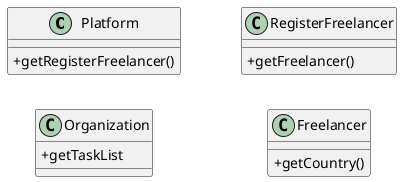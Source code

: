 @startuml

skinparam classAttributeIconSize 0
left to right direction

class Platform{
    +getRegisterFreelancer()

}

class Organization{
    +getTaskList
}

class RegisterFreelancer{
    +getFreelancer()
}



class Freelancer{
    +getCountry()
}

@enduml